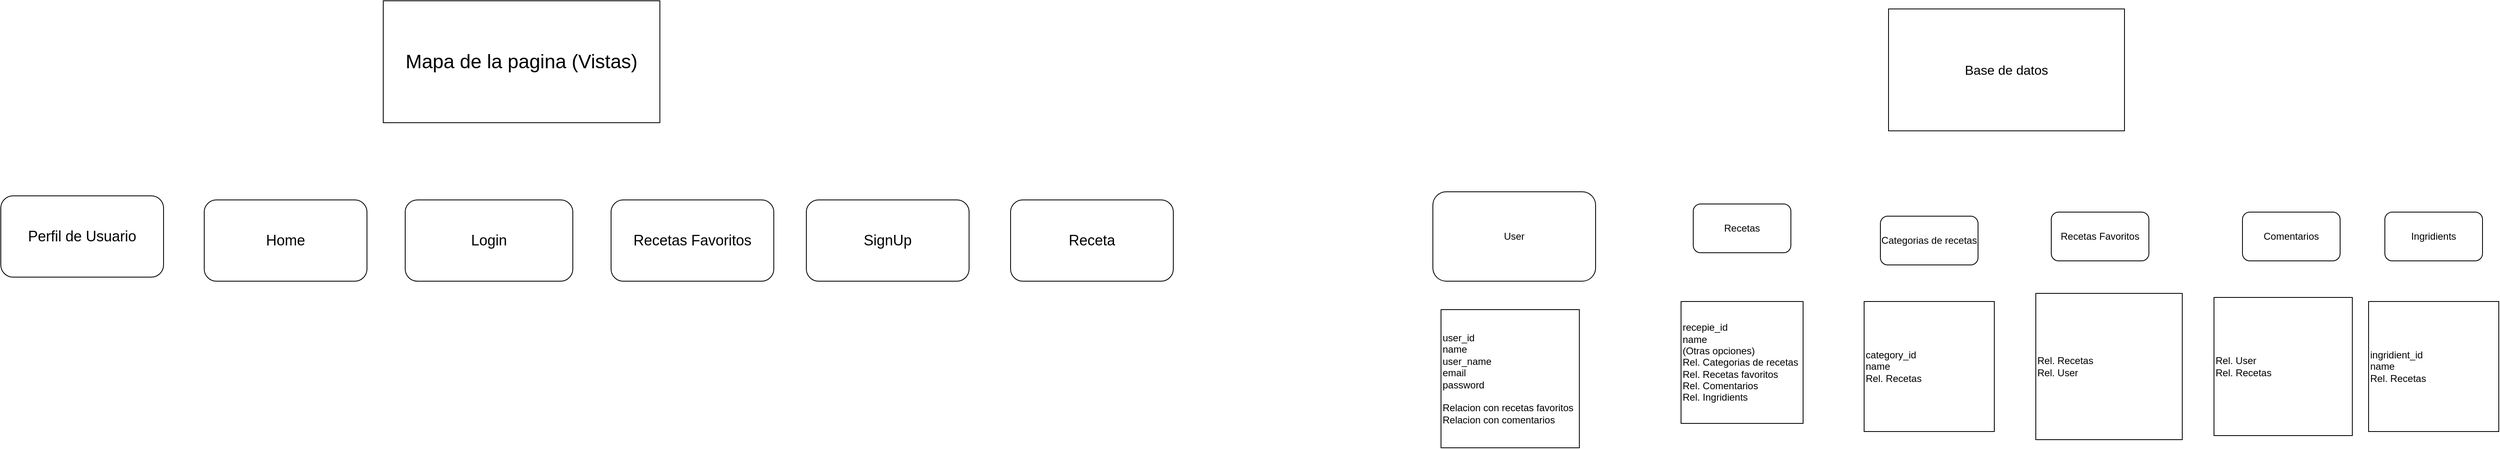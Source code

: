<mxfile version="24.7.7">
  <diagram name="Страница — 1" id="ENI6WTY6g6m-EQkSX-Ta">
    <mxGraphModel dx="2240" dy="743" grid="1" gridSize="10" guides="1" tooltips="1" connect="1" arrows="1" fold="1" page="1" pageScale="1" pageWidth="827" pageHeight="1169" math="0" shadow="0">
      <root>
        <mxCell id="0" />
        <mxCell id="1" parent="0" />
        <mxCell id="lb4tPSTKW-BmQOv7Y4hm-1" value="&lt;font style=&quot;font-size: 24px;&quot;&gt;Mapa de la pagina (Vistas)&lt;/font&gt;" style="rounded=0;whiteSpace=wrap;html=1;" parent="1" vertex="1">
          <mxGeometry x="270" y="240" width="340" height="150" as="geometry" />
        </mxCell>
        <mxCell id="lb4tPSTKW-BmQOv7Y4hm-2" value="&lt;font style=&quot;font-size: 18px;&quot;&gt;Login&lt;/font&gt;" style="rounded=1;whiteSpace=wrap;html=1;" parent="1" vertex="1">
          <mxGeometry x="297" y="485" width="206" height="100" as="geometry" />
        </mxCell>
        <mxCell id="lb4tPSTKW-BmQOv7Y4hm-3" value="&lt;font style=&quot;font-size: 18px;&quot;&gt;SignUp&lt;/font&gt;" style="rounded=1;whiteSpace=wrap;html=1;" parent="1" vertex="1">
          <mxGeometry x="790" y="485" width="200" height="100" as="geometry" />
        </mxCell>
        <mxCell id="lb4tPSTKW-BmQOv7Y4hm-4" value="&lt;font style=&quot;font-size: 18px;&quot;&gt;Home&lt;/font&gt;" style="rounded=1;whiteSpace=wrap;html=1;" parent="1" vertex="1">
          <mxGeometry x="50" y="485" width="200" height="100" as="geometry" />
        </mxCell>
        <mxCell id="lb4tPSTKW-BmQOv7Y4hm-5" value="&lt;font style=&quot;font-size: 18px;&quot;&gt;Perfil de Usuario&lt;/font&gt;" style="rounded=1;whiteSpace=wrap;html=1;" parent="1" vertex="1">
          <mxGeometry x="-200" y="480" width="200" height="100" as="geometry" />
        </mxCell>
        <mxCell id="lb4tPSTKW-BmQOv7Y4hm-6" value="&lt;font style=&quot;font-size: 18px;&quot;&gt;Receta&lt;/font&gt;" style="rounded=1;whiteSpace=wrap;html=1;" parent="1" vertex="1">
          <mxGeometry x="1041" y="485" width="200" height="100" as="geometry" />
        </mxCell>
        <mxCell id="lb4tPSTKW-BmQOv7Y4hm-7" value="&lt;font style=&quot;font-size: 18px;&quot;&gt;Recetas Favoritos&lt;/font&gt;" style="rounded=1;whiteSpace=wrap;html=1;" parent="1" vertex="1">
          <mxGeometry x="550" y="485" width="200" height="100" as="geometry" />
        </mxCell>
        <mxCell id="zpg9LJhToohCJgQdcBGl-1" value="&lt;font size=&quot;3&quot;&gt;Base de datos&lt;/font&gt;" style="rounded=0;whiteSpace=wrap;html=1;" vertex="1" parent="1">
          <mxGeometry x="2120" y="250" width="290" height="150" as="geometry" />
        </mxCell>
        <mxCell id="zpg9LJhToohCJgQdcBGl-4" value="User" style="rounded=1;whiteSpace=wrap;html=1;shadow=0;" vertex="1" parent="1">
          <mxGeometry x="1560" y="475" width="200" height="110" as="geometry" />
        </mxCell>
        <mxCell id="zpg9LJhToohCJgQdcBGl-7" value="Recetas" style="rounded=1;whiteSpace=wrap;html=1;" vertex="1" parent="1">
          <mxGeometry x="1880" y="490" width="120" height="60" as="geometry" />
        </mxCell>
        <mxCell id="zpg9LJhToohCJgQdcBGl-8" value="Categorias de recetas" style="rounded=1;whiteSpace=wrap;html=1;" vertex="1" parent="1">
          <mxGeometry x="2110" y="505" width="120" height="60" as="geometry" />
        </mxCell>
        <mxCell id="zpg9LJhToohCJgQdcBGl-9" value="Recetas Favoritos" style="rounded=1;whiteSpace=wrap;html=1;" vertex="1" parent="1">
          <mxGeometry x="2320" y="500" width="120" height="60" as="geometry" />
        </mxCell>
        <mxCell id="zpg9LJhToohCJgQdcBGl-10" value="Comentarios" style="rounded=1;whiteSpace=wrap;html=1;" vertex="1" parent="1">
          <mxGeometry x="2555" y="500" width="120" height="60" as="geometry" />
        </mxCell>
        <mxCell id="zpg9LJhToohCJgQdcBGl-11" value="user_id&lt;div&gt;name&lt;/div&gt;&lt;div&gt;user_name&lt;/div&gt;&lt;div&gt;email&lt;/div&gt;&lt;div&gt;password&lt;/div&gt;&lt;div&gt;&lt;br&gt;&lt;/div&gt;&lt;div&gt;Relacion con recetas favoritos&lt;/div&gt;&lt;div&gt;Relacion con comentarios&lt;/div&gt;" style="whiteSpace=wrap;html=1;aspect=fixed;align=left;" vertex="1" parent="1">
          <mxGeometry x="1570" y="620" width="170" height="170" as="geometry" />
        </mxCell>
        <mxCell id="zpg9LJhToohCJgQdcBGl-12" value="recepie_id&lt;div&gt;name&lt;/div&gt;&lt;div&gt;(Otras opciones)&lt;/div&gt;&lt;div&gt;Rel. Categorias de recetas&lt;/div&gt;&lt;div&gt;Rel. Recetas favoritos&lt;/div&gt;&lt;div&gt;Rel. Comentarios&lt;/div&gt;&lt;div&gt;Rel. Ingridients&lt;/div&gt;" style="whiteSpace=wrap;html=1;aspect=fixed;align=left;" vertex="1" parent="1">
          <mxGeometry x="1865" y="610" width="150" height="150" as="geometry" />
        </mxCell>
        <mxCell id="zpg9LJhToohCJgQdcBGl-13" value="Ingridients" style="rounded=1;whiteSpace=wrap;html=1;" vertex="1" parent="1">
          <mxGeometry x="2730" y="500" width="120" height="60" as="geometry" />
        </mxCell>
        <mxCell id="zpg9LJhToohCJgQdcBGl-14" value="category_id&lt;div&gt;name&lt;/div&gt;&lt;div&gt;Rel. Recetas&lt;/div&gt;" style="whiteSpace=wrap;html=1;aspect=fixed;align=left;" vertex="1" parent="1">
          <mxGeometry x="2090" y="610" width="160" height="160" as="geometry" />
        </mxCell>
        <mxCell id="zpg9LJhToohCJgQdcBGl-15" value="ingridient_id&lt;div&gt;name&lt;/div&gt;&lt;div&gt;Rel. Recetas&lt;/div&gt;" style="whiteSpace=wrap;html=1;aspect=fixed;align=left;" vertex="1" parent="1">
          <mxGeometry x="2710" y="610" width="160" height="160" as="geometry" />
        </mxCell>
        <mxCell id="zpg9LJhToohCJgQdcBGl-16" value="Rel. User&lt;div&gt;Rel. Recetas&lt;/div&gt;" style="whiteSpace=wrap;html=1;aspect=fixed;align=left;" vertex="1" parent="1">
          <mxGeometry x="2520" y="605" width="170" height="170" as="geometry" />
        </mxCell>
        <mxCell id="zpg9LJhToohCJgQdcBGl-17" value="Rel. Recetas&lt;div&gt;Rel. User&lt;/div&gt;" style="whiteSpace=wrap;html=1;aspect=fixed;align=left;" vertex="1" parent="1">
          <mxGeometry x="2301" y="600" width="180" height="180" as="geometry" />
        </mxCell>
      </root>
    </mxGraphModel>
  </diagram>
</mxfile>
